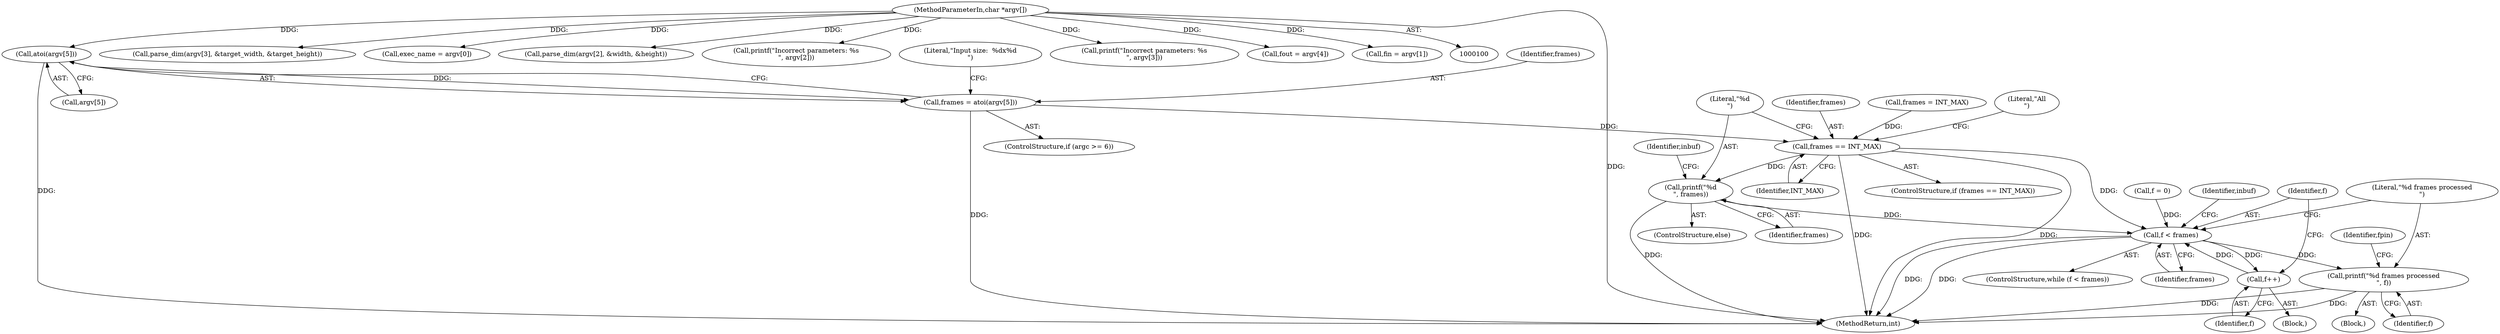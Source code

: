 digraph "0_Android_5a9753fca56f0eeb9f61e342b2fccffc364f9426_4@array" {
"1000221" [label="(Call,atoi(argv[5]))"];
"1000102" [label="(MethodParameterIn,char *argv[])"];
"1000219" [label="(Call,frames = atoi(argv[5]))"];
"1000238" [label="(Call,frames == INT_MAX)"];
"1000244" [label="(Call,printf(\"%d\n\", frames))"];
"1000307" [label="(Call,f < frames)"];
"1000356" [label="(Call,f++)"];
"1000358" [label="(Call,printf(\"%d frames processed\n\", f))"];
"1000166" [label="(Call,parse_dim(argv[3], &target_width, &target_height))"];
"1000221" [label="(Call,atoi(argv[5]))"];
"1000362" [label="(Identifier,fpin)"];
"1000239" [label="(Identifier,frames)"];
"1000226" [label="(Call,frames = INT_MAX)"];
"1000303" [label="(Call,f = 0)"];
"1000219" [label="(Call,frames = atoi(argv[5]))"];
"1000245" [label="(Literal,\"%d\n\")"];
"1000309" [label="(Identifier,frames)"];
"1000240" [label="(Identifier,INT_MAX)"];
"1000230" [label="(Literal,\"Input size:  %dx%d\n\")"];
"1000243" [label="(ControlStructure,else)"];
"1000246" [label="(Identifier,frames)"];
"1000215" [label="(ControlStructure,if (argc >= 6))"];
"1000314" [label="(Identifier,inbuf)"];
"1000120" [label="(Call,exec_name = argv[0])"];
"1000248" [label="(Identifier,inbuf)"];
"1000306" [label="(ControlStructure,while (f < frames))"];
"1000356" [label="(Call,f++)"];
"1000358" [label="(Call,printf(\"%d frames processed\n\", f))"];
"1000357" [label="(Identifier,f)"];
"1000307" [label="(Call,f < frames)"];
"1000220" [label="(Identifier,frames)"];
"1000310" [label="(Block,)"];
"1000103" [label="(Block,)"];
"1000147" [label="(Call,parse_dim(argv[2], &width, &height))"];
"1000237" [label="(ControlStructure,if (frames == INT_MAX))"];
"1000156" [label="(Call,printf(\"Incorrect parameters: %s\n\", argv[2]))"];
"1000359" [label="(Literal,\"%d frames processed\n\")"];
"1000371" [label="(MethodReturn,int)"];
"1000175" [label="(Call,printf(\"Incorrect parameters: %s\n\", argv[3]))"];
"1000238" [label="(Call,frames == INT_MAX)"];
"1000244" [label="(Call,printf(\"%d\n\", frames))"];
"1000140" [label="(Call,fout = argv[4])"];
"1000222" [label="(Call,argv[5])"];
"1000135" [label="(Call,fin = argv[1])"];
"1000242" [label="(Literal,\"All\n\")"];
"1000360" [label="(Identifier,f)"];
"1000308" [label="(Identifier,f)"];
"1000102" [label="(MethodParameterIn,char *argv[])"];
"1000221" -> "1000219"  [label="AST: "];
"1000221" -> "1000222"  [label="CFG: "];
"1000222" -> "1000221"  [label="AST: "];
"1000219" -> "1000221"  [label="CFG: "];
"1000221" -> "1000371"  [label="DDG: "];
"1000221" -> "1000219"  [label="DDG: "];
"1000102" -> "1000221"  [label="DDG: "];
"1000102" -> "1000100"  [label="AST: "];
"1000102" -> "1000371"  [label="DDG: "];
"1000102" -> "1000120"  [label="DDG: "];
"1000102" -> "1000135"  [label="DDG: "];
"1000102" -> "1000140"  [label="DDG: "];
"1000102" -> "1000147"  [label="DDG: "];
"1000102" -> "1000156"  [label="DDG: "];
"1000102" -> "1000166"  [label="DDG: "];
"1000102" -> "1000175"  [label="DDG: "];
"1000219" -> "1000215"  [label="AST: "];
"1000220" -> "1000219"  [label="AST: "];
"1000230" -> "1000219"  [label="CFG: "];
"1000219" -> "1000371"  [label="DDG: "];
"1000219" -> "1000238"  [label="DDG: "];
"1000238" -> "1000237"  [label="AST: "];
"1000238" -> "1000240"  [label="CFG: "];
"1000239" -> "1000238"  [label="AST: "];
"1000240" -> "1000238"  [label="AST: "];
"1000242" -> "1000238"  [label="CFG: "];
"1000245" -> "1000238"  [label="CFG: "];
"1000238" -> "1000371"  [label="DDG: "];
"1000238" -> "1000371"  [label="DDG: "];
"1000226" -> "1000238"  [label="DDG: "];
"1000238" -> "1000244"  [label="DDG: "];
"1000238" -> "1000307"  [label="DDG: "];
"1000244" -> "1000243"  [label="AST: "];
"1000244" -> "1000246"  [label="CFG: "];
"1000245" -> "1000244"  [label="AST: "];
"1000246" -> "1000244"  [label="AST: "];
"1000248" -> "1000244"  [label="CFG: "];
"1000244" -> "1000371"  [label="DDG: "];
"1000244" -> "1000307"  [label="DDG: "];
"1000307" -> "1000306"  [label="AST: "];
"1000307" -> "1000309"  [label="CFG: "];
"1000308" -> "1000307"  [label="AST: "];
"1000309" -> "1000307"  [label="AST: "];
"1000314" -> "1000307"  [label="CFG: "];
"1000359" -> "1000307"  [label="CFG: "];
"1000307" -> "1000371"  [label="DDG: "];
"1000307" -> "1000371"  [label="DDG: "];
"1000303" -> "1000307"  [label="DDG: "];
"1000356" -> "1000307"  [label="DDG: "];
"1000307" -> "1000356"  [label="DDG: "];
"1000307" -> "1000358"  [label="DDG: "];
"1000356" -> "1000310"  [label="AST: "];
"1000356" -> "1000357"  [label="CFG: "];
"1000357" -> "1000356"  [label="AST: "];
"1000308" -> "1000356"  [label="CFG: "];
"1000358" -> "1000103"  [label="AST: "];
"1000358" -> "1000360"  [label="CFG: "];
"1000359" -> "1000358"  [label="AST: "];
"1000360" -> "1000358"  [label="AST: "];
"1000362" -> "1000358"  [label="CFG: "];
"1000358" -> "1000371"  [label="DDG: "];
"1000358" -> "1000371"  [label="DDG: "];
}
